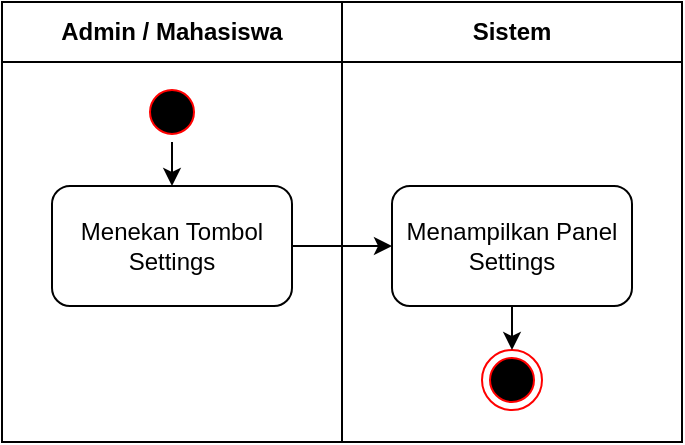 <mxfile version="24.7.7">
  <diagram name="Halaman-1" id="ja5di5rxCxdpSS6SmVJ2">
    <mxGraphModel dx="640" dy="267" grid="1" gridSize="10" guides="1" tooltips="1" connect="1" arrows="1" fold="1" page="1" pageScale="1" pageWidth="827" pageHeight="1169" math="0" shadow="0">
      <root>
        <mxCell id="0" />
        <mxCell id="1" parent="0" />
        <mxCell id="eCMntf991WsboTFRtivc-1" value="Admin / Mahasiswa" style="swimlane;whiteSpace=wrap;html=1;startSize=30;" parent="1" vertex="1">
          <mxGeometry x="30" y="20" width="170" height="220" as="geometry" />
        </mxCell>
        <mxCell id="eCMntf991WsboTFRtivc-2" style="edgeStyle=orthogonalEdgeStyle;rounded=0;orthogonalLoop=1;jettySize=auto;html=1;entryX=0.5;entryY=0;entryDx=0;entryDy=0;" parent="eCMntf991WsboTFRtivc-1" source="eCMntf991WsboTFRtivc-3" target="eCMntf991WsboTFRtivc-4" edge="1">
          <mxGeometry relative="1" as="geometry" />
        </mxCell>
        <mxCell id="eCMntf991WsboTFRtivc-3" value="" style="ellipse;html=1;shape=startState;fillColor=#000000;strokeColor=#ff0000;" parent="eCMntf991WsboTFRtivc-1" vertex="1">
          <mxGeometry x="70" y="40" width="30" height="30" as="geometry" />
        </mxCell>
        <mxCell id="eCMntf991WsboTFRtivc-4" value="Menekan Tombol Settings" style="rounded=1;whiteSpace=wrap;html=1;" parent="eCMntf991WsboTFRtivc-1" vertex="1">
          <mxGeometry x="25" y="92" width="120" height="60" as="geometry" />
        </mxCell>
        <mxCell id="eCMntf991WsboTFRtivc-6" value="Sistem" style="swimlane;whiteSpace=wrap;html=1;startSize=30;" parent="1" vertex="1">
          <mxGeometry x="200" y="20" width="170" height="220" as="geometry" />
        </mxCell>
        <mxCell id="eCMntf991WsboTFRtivc-7" value="Menampilkan Panel Settings" style="whiteSpace=wrap;html=1;rounded=1;" parent="eCMntf991WsboTFRtivc-6" vertex="1">
          <mxGeometry x="25" y="92" width="120" height="60" as="geometry" />
        </mxCell>
        <mxCell id="eCMntf991WsboTFRtivc-10" value="" style="ellipse;html=1;shape=endState;fillColor=#000000;strokeColor=#ff0000;" parent="eCMntf991WsboTFRtivc-6" vertex="1">
          <mxGeometry x="70" y="174" width="30" height="30" as="geometry" />
        </mxCell>
        <mxCell id="vwtOXJs0-TG3p6yfhGSJ-6" style="rounded=0;orthogonalLoop=1;jettySize=auto;html=1;entryX=0.5;entryY=0;entryDx=0;entryDy=0;exitX=0.5;exitY=1;exitDx=0;exitDy=0;" parent="eCMntf991WsboTFRtivc-6" source="eCMntf991WsboTFRtivc-7" target="eCMntf991WsboTFRtivc-10" edge="1">
          <mxGeometry relative="1" as="geometry">
            <mxPoint x="100" y="269" as="sourcePoint" />
          </mxGeometry>
        </mxCell>
        <mxCell id="eCMntf991WsboTFRtivc-11" value="" style="edgeStyle=orthogonalEdgeStyle;rounded=0;orthogonalLoop=1;jettySize=auto;html=1;exitX=1;exitY=0.5;exitDx=0;exitDy=0;" parent="1" source="eCMntf991WsboTFRtivc-4" target="eCMntf991WsboTFRtivc-7" edge="1">
          <mxGeometry relative="1" as="geometry">
            <mxPoint x="200" y="150.029" as="sourcePoint" />
          </mxGeometry>
        </mxCell>
      </root>
    </mxGraphModel>
  </diagram>
</mxfile>
